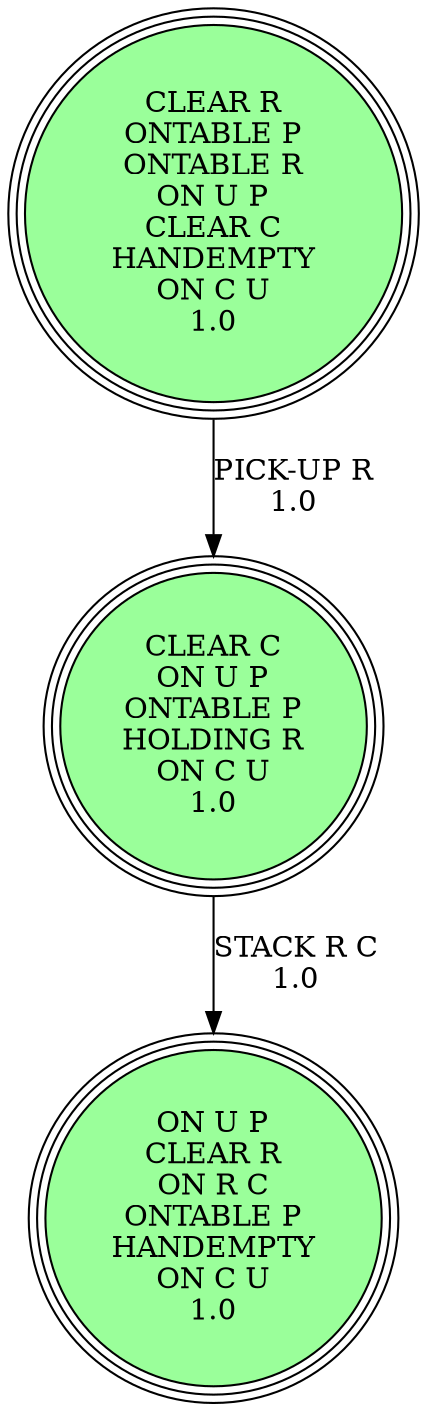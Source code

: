 digraph {
"CLEAR C\nON U P\nONTABLE P\nHOLDING R\nON C U\n1.0\n" -> "ON U P\nCLEAR R\nON R C\nONTABLE P\nHANDEMPTY\nON C U\n1.0\n"[label="STACK R C\n1.0\n"];
"CLEAR R\nONTABLE P\nONTABLE R\nON U P\nCLEAR C\nHANDEMPTY\nON C U\n1.0\n" -> "CLEAR C\nON U P\nONTABLE P\nHOLDING R\nON C U\n1.0\n"[label="PICK-UP R\n1.0\n"];
"ON U P\nCLEAR R\nON R C\nONTABLE P\nHANDEMPTY\nON C U\n1.0\n" [shape=circle, style=filled, fillcolor=palegreen1, peripheries=3];
"CLEAR R\nONTABLE P\nONTABLE R\nON U P\nCLEAR C\nHANDEMPTY\nON C U\n1.0\n" [shape=circle, style=filled, fillcolor=palegreen1, peripheries=3];
"ON U P\nCLEAR R\nON R C\nONTABLE P\nHANDEMPTY\nON C U\n1.0\n" [shape=circle, style=filled, fillcolor=palegreen1, peripheries=3];
"CLEAR C\nON U P\nONTABLE P\nHOLDING R\nON C U\n1.0\n" [shape=circle, style=filled, fillcolor=palegreen1, peripheries=3];
}
